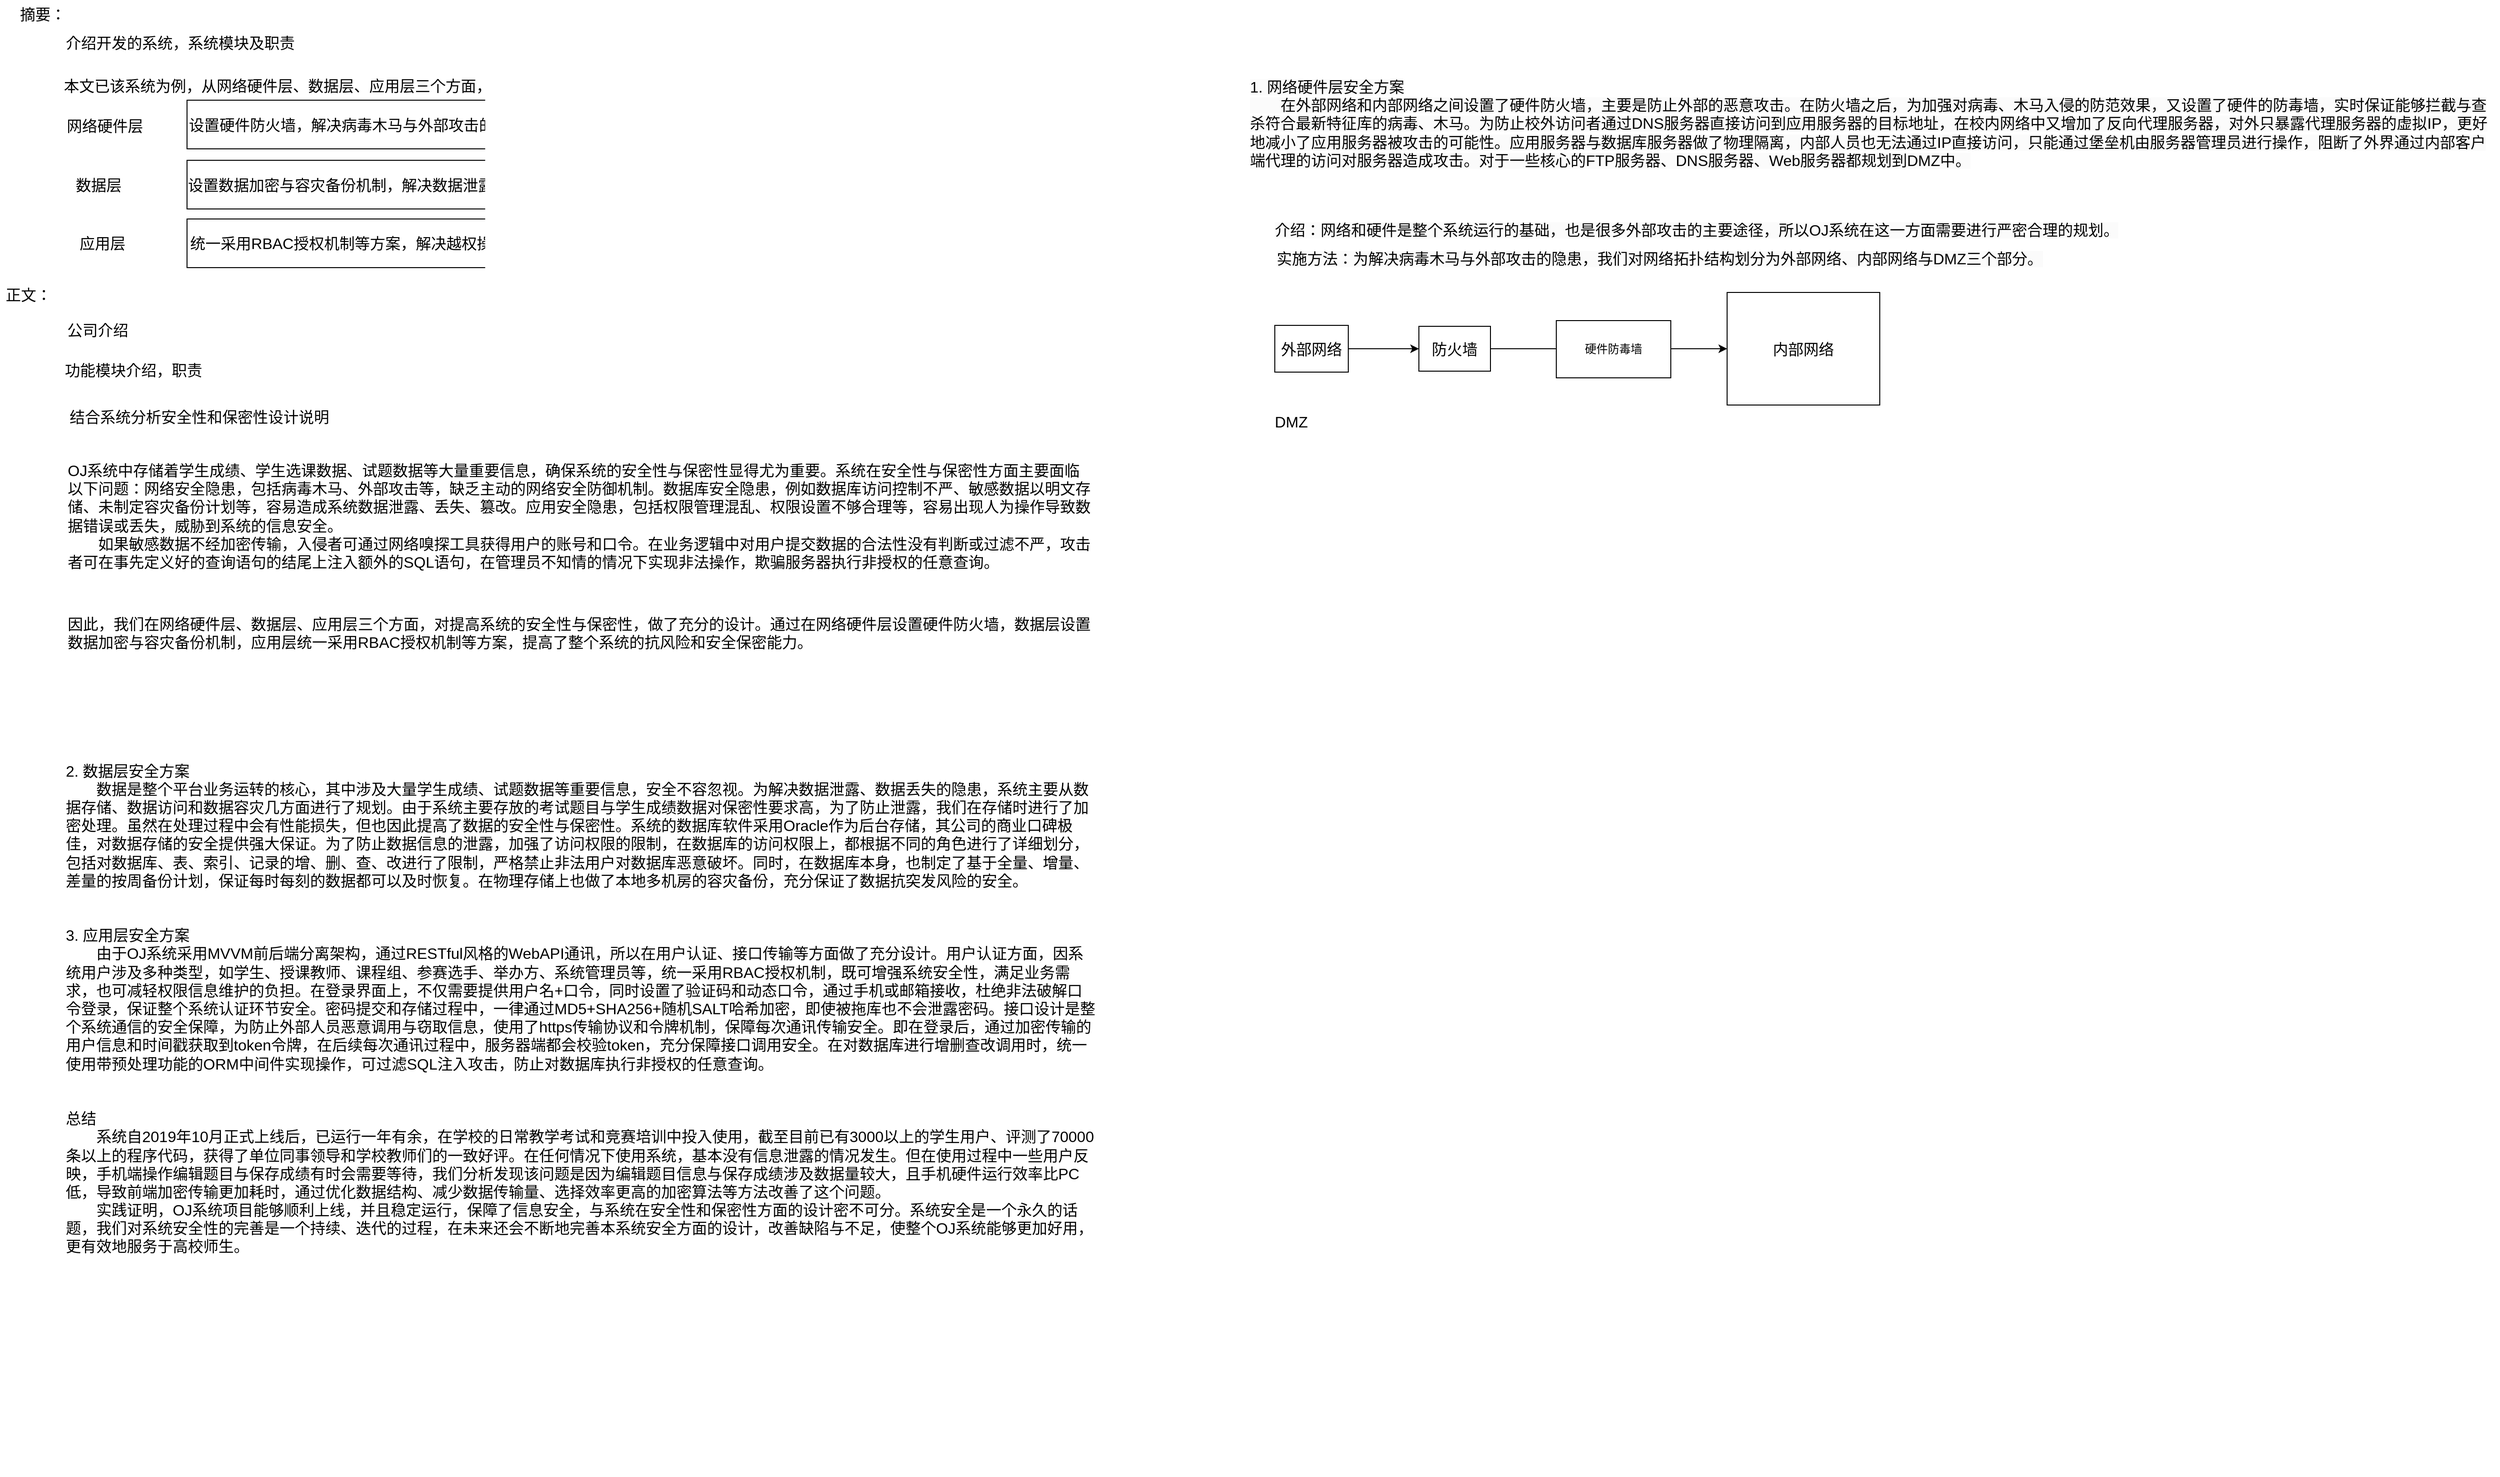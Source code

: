 <mxfile version="22.0.8" type="github">
  <diagram name="第 1 页" id="5gmoauhwWc8AIGV2I_Qd">
    <mxGraphModel dx="2012" dy="1139" grid="0" gridSize="10" guides="1" tooltips="1" connect="1" arrows="1" fold="1" page="1" pageScale="1" pageWidth="10000" pageHeight="10000" math="0" shadow="0">
      <root>
        <mxCell id="0" />
        <mxCell id="1" parent="0" />
        <mxCell id="CfzCiIxsDfycaTIxzi9i-1" value="摘要：" style="text;html=1;strokeColor=none;fillColor=none;align=center;verticalAlign=middle;whiteSpace=wrap;rounded=0;fontSize=16;" vertex="1" parent="1">
          <mxGeometry x="58" y="96" width="60" height="30" as="geometry" />
        </mxCell>
        <mxCell id="CfzCiIxsDfycaTIxzi9i-2" value="介绍开发的系统，系统模块及职责" style="text;html=1;strokeColor=none;fillColor=none;align=center;verticalAlign=middle;whiteSpace=wrap;rounded=0;fontSize=16;" vertex="1" parent="1">
          <mxGeometry x="103" y="126" width="258" height="30" as="geometry" />
        </mxCell>
        <mxCell id="CfzCiIxsDfycaTIxzi9i-3" value="本文已该系统为例，从网络硬件层、数据层、应用层三个方面，论述了信息系统安全性和保密性设计的问题，以及所采用的技术手段和解决方案" style="text;html=1;strokeColor=none;fillColor=none;align=center;verticalAlign=middle;whiteSpace=wrap;rounded=0;fontSize=16;" vertex="1" parent="1">
          <mxGeometry x="103" y="171" width="1022" height="30" as="geometry" />
        </mxCell>
        <mxCell id="CfzCiIxsDfycaTIxzi9i-4" value="网络硬件层" style="text;html=1;strokeColor=none;fillColor=none;align=center;verticalAlign=middle;whiteSpace=wrap;rounded=0;fontSize=16;" vertex="1" parent="1">
          <mxGeometry x="112" y="213" width="82" height="30" as="geometry" />
        </mxCell>
        <mxCell id="CfzCiIxsDfycaTIxzi9i-5" value="数据层" style="text;html=1;strokeColor=none;fillColor=none;align=center;verticalAlign=middle;whiteSpace=wrap;rounded=0;fontSize=16;" vertex="1" parent="1">
          <mxGeometry x="112" y="274.5" width="69" height="30" as="geometry" />
        </mxCell>
        <mxCell id="CfzCiIxsDfycaTIxzi9i-7" value="应用层" style="text;html=1;strokeColor=none;fillColor=none;align=center;verticalAlign=middle;whiteSpace=wrap;rounded=0;fontSize=16;" vertex="1" parent="1">
          <mxGeometry x="116" y="336" width="69" height="30" as="geometry" />
        </mxCell>
        <mxCell id="CfzCiIxsDfycaTIxzi9i-9" value="设置硬件防火墙，解决病毒木马与外部攻击的隐患" style="rounded=0;whiteSpace=wrap;html=1;fontSize=16;" vertex="1" parent="1">
          <mxGeometry x="239" y="201" width="356" height="51" as="geometry" />
        </mxCell>
        <mxCell id="CfzCiIxsDfycaTIxzi9i-10" value="设置数据加密与容灾备份机制，解决数据泄露丢失的隐患" style="rounded=0;whiteSpace=wrap;html=1;fontSize=16;" vertex="1" parent="1">
          <mxGeometry x="239" y="264" width="402" height="51" as="geometry" />
        </mxCell>
        <mxCell id="CfzCiIxsDfycaTIxzi9i-11" value="统一采用RBAC授权机制等方案，解决越权操作的隐患，提高了整个系统的抗风险和安全保密能力" style="rounded=0;whiteSpace=wrap;html=1;fontSize=16;" vertex="1" parent="1">
          <mxGeometry x="239" y="325.5" width="691" height="51" as="geometry" />
        </mxCell>
        <mxCell id="CfzCiIxsDfycaTIxzi9i-12" value="正文：" style="text;html=1;strokeColor=none;fillColor=none;align=center;verticalAlign=middle;whiteSpace=wrap;rounded=0;fontSize=16;" vertex="1" parent="1">
          <mxGeometry x="43" y="390" width="60" height="30" as="geometry" />
        </mxCell>
        <mxCell id="CfzCiIxsDfycaTIxzi9i-13" value="公司介绍" style="text;html=1;strokeColor=none;fillColor=none;align=center;verticalAlign=middle;whiteSpace=wrap;rounded=0;fontSize=16;" vertex="1" parent="1">
          <mxGeometry x="103" y="427" width="85" height="30" as="geometry" />
        </mxCell>
        <mxCell id="CfzCiIxsDfycaTIxzi9i-14" value="功能模块介绍，职责" style="text;html=1;strokeColor=none;fillColor=none;align=center;verticalAlign=middle;whiteSpace=wrap;rounded=0;fontSize=16;" vertex="1" parent="1">
          <mxGeometry x="108" y="469" width="150" height="30" as="geometry" />
        </mxCell>
        <mxCell id="CfzCiIxsDfycaTIxzi9i-15" value="结合系统分析安全性和保密性设计说明" style="text;html=1;strokeColor=none;fillColor=none;align=center;verticalAlign=middle;whiteSpace=wrap;rounded=0;fontSize=16;" vertex="1" parent="1">
          <mxGeometry x="112" y="518" width="280" height="30" as="geometry" />
        </mxCell>
        <mxCell id="CfzCiIxsDfycaTIxzi9i-16" value="OJ系统中存储着学生成绩、学生选课数据、试题数据等大量重要信息，确保系统的安全性与保密性显得尤为重要。系统在安全性与保密性方面主要面临以下问题：网络安全隐患，包括病毒木马、外部攻击等，缺乏主动的网络安全防御机制。数据库安全隐患，例如数据库访问控制不严、敏感数据以明文存储、未制定容灾备份计划等，容易造成系统数据泄露、丢失、篡改。应用安全隐患，包括权限管理混乱、权限设置不够合理等，容易出现人为操作导致数据错误或丢失，威胁到系统的信息安全。&#xa;  如果敏感数据不经加密传输，入侵者可通过网络嗅探工具获得用户的账号和口令。在业务逻辑中对用户提交数据的合法性没有判断或过滤不严，攻击者可在事先定义好的查询语句的结尾上注入额外的SQL语句，在管理员不知情的情况下实现非法操作，欺骗服务器执行非授权的任意查询。&#xa;" style="text;whiteSpace=wrap;fontSize=16;" vertex="1" parent="1">
          <mxGeometry x="112" y="573" width="1075" height="136" as="geometry" />
        </mxCell>
        <mxCell id="CfzCiIxsDfycaTIxzi9i-18" value="因此，我们在网络硬件层、数据层、应用层三个方面，对提高系统的安全性与保密性，做了充分的设计。通过在网络硬件层设置硬件防火墙，数据层设置数据加密与容灾备份机制，应用层统一采用RBAC授权机制等方案，提高了整个系统的抗风险和安全保密能力。" style="text;whiteSpace=wrap;fontSize=16;" vertex="1" parent="1">
          <mxGeometry x="112" y="734" width="1080" height="99" as="geometry" />
        </mxCell>
        <mxCell id="CfzCiIxsDfycaTIxzi9i-19" value="&#xa;&#xa;&#xa;2. 数据层安全方案&#xa;  数据是整个平台业务运转的核心，其中涉及大量学生成绩、试题数据等重要信息，安全不容忽视。为解决数据泄露、数据丢失的隐患，系统主要从数据存储、数据访问和数据容灾几方面进行了规划。由于系统主要存放的考试题目与学生成绩数据对保密性要求高，为了防止泄露，我们在存储时进行了加密处理。虽然在处理过程中会有性能损失，但也因此提高了数据的安全性与保密性。系统的数据库软件采用Oracle作为后台存储，其公司的商业口碑极佳，对数据存储的安全提供强大保证。为了防止数据信息的泄露，加强了访问权限的限制，在数据库的访问权限上，都根据不同的角色进行了详细划分，包括对数据库、表、索引、记录的增、删、查、改进行了限制，严格禁止非法用户对数据库恶意破坏。同时，在数据库本身，也制定了基于全量、增量、差量的按周备份计划，保证每时每刻的数据都可以及时恢复。在物理存储上也做了本地多机房的容灾备份，充分保证了数据抗突发风险的安全。&#xa;&#xa;&#xa;3. 应用层安全方案&#xa;  由于OJ系统采用MVVM前后端分离架构，通过RESTful风格的WebAPI通讯，所以在用户认证、接口传输等方面做了充分设计。用户认证方面，因系统用户涉及多种类型，如学生、授课教师、课程组、参赛选手、举办方、系统管理员等，统一采用RBAC授权机制，既可增强系统安全性，满足业务需求，也可减轻权限信息维护的负担。在登录界面上，不仅需要提供用户名+口令，同时设置了验证码和动态口令，通过手机或邮箱接收，杜绝非法破解口令登录，保证整个系统认证环节安全。密码提交和存储过程中，一律通过MD5+SHA256+随机SALT哈希加密，即使被拖库也不会泄露密码。接口设计是整个系统通信的安全保障，为防止外部人员恶意调用与窃取信息，使用了https传输协议和令牌机制，保障每次通讯传输安全。即在登录后，通过加密传输的用户信息和时间戳获取到token令牌，在后续每次通讯过程中，服务器端都会校验token，充分保障接口调用安全。在对数据库进行增删查改调用时，统一使用带预处理功能的ORM中间件实现操作，可过滤SQL注入攻击，防止对数据库执行非授权的任意查询。&#xa;&#xa;&#xa;总结&#xa;  系统自2019年10月正式上线后，已运行一年有余，在学校的日常教学考试和竞赛培训中投入使用，截至目前已有3000以上的学生用户、评测了70000条以上的程序代码，获得了单位同事领导和学校教师们的一致好评。在任何情况下使用系统，基本没有信息泄露的情况发生。但在使用过程中一些用户反映，手机端操作编辑题目与保存成绩有时会需要等待，我们分析发现该问题是因为编辑题目信息与保存成绩涉及数据量较大，且手机硬件运行效率比PC低，导致前端加密传输更加耗时，通过优化数据结构、减少数据传输量、选择效率更高的加密算法等方法改善了这个问题。&#xa;  实践证明，OJ系统项目能够顺利上线，并且稳定运行，保障了信息安全，与系统在安全性和保密性方面的设计密不可分。系统安全是一个永久的话题，我们对系统安全性的完善是一个持续、迭代的过程，在未来还会不断地完善本系统安全方面的设计，改善缺陷与不足，使整个OJ系统能够更加好用，更有效地服务于高校师生。" style="text;whiteSpace=wrap;fontSize=16;" vertex="1" parent="1">
          <mxGeometry x="110" y="830" width="1082" height="813" as="geometry" />
        </mxCell>
        <mxCell id="CfzCiIxsDfycaTIxzi9i-20" value="&lt;span style=&quot;color: rgb(0, 0, 0); font-family: Helvetica; font-size: 16px; font-style: normal; font-variant-ligatures: normal; font-variant-caps: normal; font-weight: 400; letter-spacing: normal; orphans: 2; text-align: left; text-indent: 0px; text-transform: none; widows: 2; word-spacing: 0px; -webkit-text-stroke-width: 0px; background-color: rgb(251, 251, 251); text-decoration-thickness: initial; text-decoration-style: initial; text-decoration-color: initial; float: none; display: inline !important;&quot;&gt;1. 网络硬件层安全方案&lt;/span&gt;&lt;br style=&quot;border-color: var(--border-color); padding: 0px; margin: 0px; color: rgb(0, 0, 0); font-family: Helvetica; font-size: 16px; font-style: normal; font-variant-ligatures: normal; font-variant-caps: normal; font-weight: 400; letter-spacing: normal; orphans: 2; text-align: left; text-indent: 0px; text-transform: none; widows: 2; word-spacing: 0px; -webkit-text-stroke-width: 0px; background-color: rgb(251, 251, 251); text-decoration-thickness: initial; text-decoration-style: initial; text-decoration-color: initial;&quot;&gt;&lt;span style=&quot;color: rgb(0, 0, 0); font-family: Helvetica; font-size: 16px; font-style: normal; font-variant-ligatures: normal; font-variant-caps: normal; font-weight: 400; letter-spacing: normal; orphans: 2; text-align: left; text-indent: 0px; text-transform: none; widows: 2; word-spacing: 0px; -webkit-text-stroke-width: 0px; background-color: rgb(251, 251, 251); text-decoration-thickness: initial; text-decoration-style: initial; text-decoration-color: initial; float: none; display: inline !important;&quot;&gt;  在外部网络和内部网络之间设置了硬件防火墙，主要是防止外部的恶意攻击。在防火墙之后，为加强对病毒、木马入侵的防范效果，又设置了硬件的防毒墙，实时保证能够拦截与查杀符合最新特征库的病毒、木马。为防止校外访问者通过DNS服务器直接访问到应用服务器的目标地址，在校内网络中又增加了反向代理服务器，对外只暴露代理服务器的虚拟IP，更好地减小了应用服务器被攻击的可能性。应用服务器与数据库服务器做了物理隔离，内部人员也无法通过IP直接访问，只能通过堡垒机由服务器管理员进行操作，阻断了外界通过内部客户端代理的访问对服务器造成攻击。对于一些核心的FTP服务器、DNS服务器、Web服务器都规划到DMZ中。&lt;/span&gt;" style="text;whiteSpace=wrap;html=1;" vertex="1" parent="1">
          <mxGeometry x="1351" y="171" width="1311" height="141" as="geometry" />
        </mxCell>
        <mxCell id="CfzCiIxsDfycaTIxzi9i-21" value="&lt;span style=&quot;color: rgb(0, 0, 0); font-family: Helvetica; font-size: 16px; font-style: normal; font-variant-ligatures: normal; font-variant-caps: normal; font-weight: 400; letter-spacing: normal; orphans: 2; text-align: left; text-indent: 0px; text-transform: none; widows: 2; word-spacing: 0px; -webkit-text-stroke-width: 0px; background-color: rgb(251, 251, 251); text-decoration-thickness: initial; text-decoration-style: initial; text-decoration-color: initial; float: none; display: inline !important;&quot;&gt;介绍：网络和硬件是整个系统运行的基础，也是很多外部攻击的主要途径，所以OJ系统在这一方面需要进行严密合理的规划。&lt;/span&gt;" style="text;whiteSpace=wrap;html=1;" vertex="1" parent="1">
          <mxGeometry x="1377" y="321" width="908" height="30" as="geometry" />
        </mxCell>
        <mxCell id="CfzCiIxsDfycaTIxzi9i-22" value="&lt;span style=&quot;color: rgb(0, 0, 0); font-family: Helvetica; font-size: 16px; font-style: normal; font-variant-ligatures: normal; font-variant-caps: normal; font-weight: 400; letter-spacing: normal; orphans: 2; text-align: left; text-indent: 0px; text-transform: none; widows: 2; word-spacing: 0px; -webkit-text-stroke-width: 0px; background-color: rgb(251, 251, 251); text-decoration-thickness: initial; text-decoration-style: initial; text-decoration-color: initial; float: none; display: inline !important;&quot;&gt;实施方法：为解决病毒木马与外部攻击的隐患，我们对网络拓扑结构划分为外部网络、内部网络与DMZ三个部分。&lt;/span&gt;" style="text;whiteSpace=wrap;html=1;" vertex="1" parent="1">
          <mxGeometry x="1379" y="351" width="822" height="39" as="geometry" />
        </mxCell>
        <mxCell id="CfzCiIxsDfycaTIxzi9i-26" value="&lt;span style=&quot;font-size: 16px;&quot;&gt;DMZ&lt;/span&gt;" style="text;whiteSpace=wrap;html=1;" vertex="1" parent="1">
          <mxGeometry x="1377" y="522" width="58" height="31" as="geometry" />
        </mxCell>
        <mxCell id="CfzCiIxsDfycaTIxzi9i-31" value="" style="edgeStyle=orthogonalEdgeStyle;rounded=0;orthogonalLoop=1;jettySize=auto;html=1;" edge="1" parent="1" source="CfzCiIxsDfycaTIxzi9i-28" target="CfzCiIxsDfycaTIxzi9i-30">
          <mxGeometry relative="1" as="geometry" />
        </mxCell>
        <mxCell id="CfzCiIxsDfycaTIxzi9i-28" value="外部网络" style="rounded=0;whiteSpace=wrap;html=1;fontSize=16;" vertex="1" parent="1">
          <mxGeometry x="1379" y="437" width="77" height="49" as="geometry" />
        </mxCell>
        <mxCell id="CfzCiIxsDfycaTIxzi9i-29" value="内部网络" style="rounded=0;whiteSpace=wrap;html=1;fontSize=16;" vertex="1" parent="1">
          <mxGeometry x="1853" y="402.5" width="160" height="118" as="geometry" />
        </mxCell>
        <mxCell id="CfzCiIxsDfycaTIxzi9i-34" style="edgeStyle=orthogonalEdgeStyle;rounded=0;orthogonalLoop=1;jettySize=auto;html=1;exitX=1;exitY=0.5;exitDx=0;exitDy=0;entryX=0;entryY=0.5;entryDx=0;entryDy=0;" edge="1" parent="1" source="CfzCiIxsDfycaTIxzi9i-30" target="CfzCiIxsDfycaTIxzi9i-29">
          <mxGeometry relative="1" as="geometry" />
        </mxCell>
        <mxCell id="CfzCiIxsDfycaTIxzi9i-30" value="防火墙" style="rounded=0;whiteSpace=wrap;html=1;fontSize=16;" vertex="1" parent="1">
          <mxGeometry x="1530" y="438" width="75" height="47" as="geometry" />
        </mxCell>
        <mxCell id="CfzCiIxsDfycaTIxzi9i-35" value="硬件防毒墙" style="rounded=0;whiteSpace=wrap;html=1;" vertex="1" parent="1">
          <mxGeometry x="1674" y="432" width="120" height="60" as="geometry" />
        </mxCell>
      </root>
    </mxGraphModel>
  </diagram>
</mxfile>
